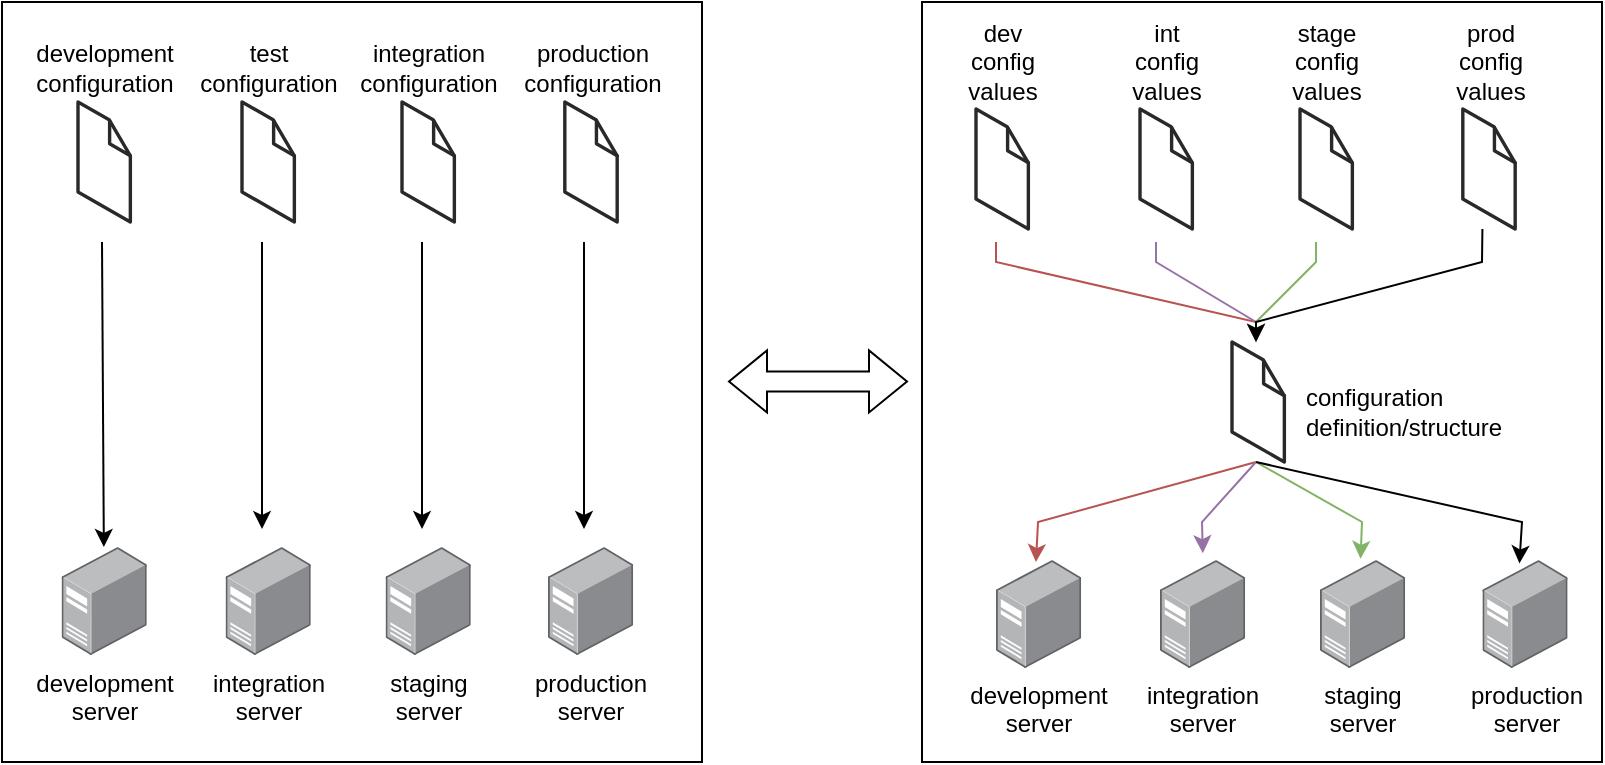 <mxfile version="25.0.2" pages="2">
  <diagram name="Tofu environment challenges" id="cuvCBNSIVO5x0neWIZzn">
    <mxGraphModel dx="1035" dy="756" grid="1" gridSize="10" guides="1" tooltips="1" connect="1" arrows="1" fold="1" page="1" pageScale="1" pageWidth="827" pageHeight="1169" math="0" shadow="0">
      <root>
        <mxCell id="0" />
        <mxCell id="1" parent="0" />
        <mxCell id="5pwpHiO2dpwCaAwtCeID-34" value="" style="rounded=0;whiteSpace=wrap;html=1;fillColor=none;" parent="1" vertex="1">
          <mxGeometry x="510" y="30" width="340" height="380" as="geometry" />
        </mxCell>
        <mxCell id="AZzk-wuk6sMlwUzYf-Ho-27" value="" style="group" parent="1" vertex="1" connectable="0">
          <mxGeometry x="50" y="83.5" width="100" height="273" as="geometry" />
        </mxCell>
        <mxCell id="AZzk-wuk6sMlwUzYf-Ho-8" value="development&lt;br&gt;server" style="image;points=[];aspect=fixed;html=1;align=center;shadow=0;dashed=0;image=img/lib/allied_telesis/computer_and_terminals/Server_Desktop.svg;" parent="AZzk-wuk6sMlwUzYf-Ho-27" vertex="1">
          <mxGeometry x="29.79" y="219" width="42.6" height="54" as="geometry" />
        </mxCell>
        <mxCell id="AZzk-wuk6sMlwUzYf-Ho-28" value="" style="group" parent="1" vertex="1" connectable="0">
          <mxGeometry x="323" y="123.5" width="42.6" height="233" as="geometry" />
        </mxCell>
        <mxCell id="AZzk-wuk6sMlwUzYf-Ho-26" value="" style="group" parent="AZzk-wuk6sMlwUzYf-Ho-28" vertex="1" connectable="0">
          <mxGeometry x="-273" y="-83.5" width="100" height="110" as="geometry" />
        </mxCell>
        <mxCell id="AZzk-wuk6sMlwUzYf-Ho-2" value="development&lt;br&gt;configuration" style="verticalLabelPosition=top;html=1;verticalAlign=bottom;strokeWidth=1;align=center;outlineConnect=0;dashed=0;outlineConnect=0;shape=mxgraph.aws3d.file;aspect=fixed;strokeColor=#292929;labelPosition=center;" parent="AZzk-wuk6sMlwUzYf-Ho-26" vertex="1">
          <mxGeometry x="38" y="40" width="26.18" height="60" as="geometry" />
        </mxCell>
        <mxCell id="AZzk-wuk6sMlwUzYf-Ho-15" value="" style="group" parent="AZzk-wuk6sMlwUzYf-Ho-26" vertex="1" connectable="0">
          <mxGeometry width="100" height="110" as="geometry" />
        </mxCell>
        <mxCell id="AZzk-wuk6sMlwUzYf-Ho-14" value="" style="rounded=1;whiteSpace=wrap;html=1;fontColor=default;fillColor=none;strokeColor=none;" parent="AZzk-wuk6sMlwUzYf-Ho-15" vertex="1">
          <mxGeometry width="100" height="110" as="geometry" />
        </mxCell>
        <mxCell id="AZzk-wuk6sMlwUzYf-Ho-16" value="" style="group" parent="AZzk-wuk6sMlwUzYf-Ho-28" vertex="1" connectable="0">
          <mxGeometry x="-193" y="-83.5" width="100" height="110" as="geometry" />
        </mxCell>
        <mxCell id="AZzk-wuk6sMlwUzYf-Ho-18" value="" style="rounded=1;whiteSpace=wrap;html=1;fontColor=default;fillColor=none;strokeColor=none;" parent="AZzk-wuk6sMlwUzYf-Ho-16" vertex="1">
          <mxGeometry width="100" height="110" as="geometry" />
        </mxCell>
        <mxCell id="AZzk-wuk6sMlwUzYf-Ho-22" value="" style="group" parent="AZzk-wuk6sMlwUzYf-Ho-28" vertex="1" connectable="0">
          <mxGeometry x="-113" y="-83.5" width="100" height="110" as="geometry" />
        </mxCell>
        <mxCell id="AZzk-wuk6sMlwUzYf-Ho-24" value="" style="rounded=1;whiteSpace=wrap;html=1;fontColor=default;fillColor=none;strokeColor=none;" parent="AZzk-wuk6sMlwUzYf-Ho-22" vertex="1">
          <mxGeometry width="100" height="110" as="geometry" />
        </mxCell>
        <mxCell id="AZzk-wuk6sMlwUzYf-Ho-25" value="" style="endArrow=classic;html=1;rounded=0;" parent="AZzk-wuk6sMlwUzYf-Ho-28" edge="1">
          <mxGeometry width="50" height="50" relative="1" as="geometry">
            <mxPoint x="18" y="26.5" as="sourcePoint" />
            <mxPoint x="18" y="170" as="targetPoint" />
          </mxGeometry>
        </mxCell>
        <mxCell id="AZzk-wuk6sMlwUzYf-Ho-11" value="production&lt;br&gt;server" style="image;points=[];aspect=fixed;html=1;align=center;shadow=0;dashed=0;image=img/lib/allied_telesis/computer_and_terminals/Server_Desktop.svg;" parent="AZzk-wuk6sMlwUzYf-Ho-28" vertex="1">
          <mxGeometry y="179" width="42.6" height="54" as="geometry" />
        </mxCell>
        <mxCell id="AZzk-wuk6sMlwUzYf-Ho-7" value="production&lt;br&gt;configuration" style="verticalLabelPosition=top;html=1;verticalAlign=bottom;strokeWidth=1;align=center;outlineConnect=0;dashed=0;outlineConnect=0;shape=mxgraph.aws3d.file;aspect=fixed;strokeColor=#292929;labelPosition=center;" parent="AZzk-wuk6sMlwUzYf-Ho-28" vertex="1">
          <mxGeometry x="8.41" y="-43.5" width="26.18" height="60" as="geometry" />
        </mxCell>
        <mxCell id="AZzk-wuk6sMlwUzYf-Ho-4" value="integration&lt;br&gt;configuration" style="verticalLabelPosition=top;html=1;verticalAlign=bottom;strokeWidth=1;align=center;outlineConnect=0;dashed=0;outlineConnect=0;shape=mxgraph.aws3d.file;aspect=fixed;strokeColor=#292929;labelPosition=center;" parent="AZzk-wuk6sMlwUzYf-Ho-28" vertex="1">
          <mxGeometry x="-73" y="-43.5" width="26.18" height="60" as="geometry" />
        </mxCell>
        <mxCell id="AZzk-wuk6sMlwUzYf-Ho-3" value="test&lt;br&gt;configuration" style="verticalLabelPosition=top;html=1;verticalAlign=bottom;strokeWidth=1;align=center;outlineConnect=0;dashed=0;outlineConnect=0;shape=mxgraph.aws3d.file;aspect=fixed;strokeColor=#292929;labelPosition=center;" parent="AZzk-wuk6sMlwUzYf-Ho-28" vertex="1">
          <mxGeometry x="-153" y="-43.5" width="26.18" height="60" as="geometry" />
        </mxCell>
        <mxCell id="AZzk-wuk6sMlwUzYf-Ho-29" value="" style="group" parent="1" vertex="1" connectable="0">
          <mxGeometry x="210" y="83.5" width="190" height="316.5" as="geometry" />
        </mxCell>
        <mxCell id="AZzk-wuk6sMlwUzYf-Ho-23" value="" style="endArrow=classic;html=1;rounded=0;exitX=0.5;exitY=1;exitDx=0;exitDy=0;" parent="AZzk-wuk6sMlwUzYf-Ho-29" source="AZzk-wuk6sMlwUzYf-Ho-24" edge="1">
          <mxGeometry width="50" height="50" relative="1" as="geometry">
            <mxPoint x="268" y="550" as="sourcePoint" />
            <mxPoint x="50" y="210" as="targetPoint" />
          </mxGeometry>
        </mxCell>
        <mxCell id="AZzk-wuk6sMlwUzYf-Ho-10" value="staging&lt;br&gt;server" style="image;points=[];aspect=fixed;html=1;align=center;shadow=0;dashed=0;image=img/lib/allied_telesis/computer_and_terminals/Server_Desktop.svg;" parent="AZzk-wuk6sMlwUzYf-Ho-29" vertex="1">
          <mxGeometry x="31.79" y="219" width="42.6" height="54" as="geometry" />
        </mxCell>
        <mxCell id="AZzk-wuk6sMlwUzYf-Ho-30" value="" style="group" parent="1" vertex="1" connectable="0">
          <mxGeometry x="130" y="83.5" width="100" height="273" as="geometry" />
        </mxCell>
        <mxCell id="AZzk-wuk6sMlwUzYf-Ho-17" value="" style="endArrow=classic;html=1;rounded=0;exitX=0.5;exitY=1;exitDx=0;exitDy=0;" parent="AZzk-wuk6sMlwUzYf-Ho-30" source="AZzk-wuk6sMlwUzYf-Ho-18" edge="1">
          <mxGeometry width="50" height="50" relative="1" as="geometry">
            <mxPoint x="268" y="550" as="sourcePoint" />
            <mxPoint x="50" y="210" as="targetPoint" />
          </mxGeometry>
        </mxCell>
        <mxCell id="AZzk-wuk6sMlwUzYf-Ho-9" value="integration&lt;br&gt;server" style="image;points=[];aspect=fixed;html=1;align=center;shadow=0;dashed=0;image=img/lib/allied_telesis/computer_and_terminals/Server_Desktop.svg;" parent="AZzk-wuk6sMlwUzYf-Ho-30" vertex="1">
          <mxGeometry x="31.79" y="219" width="42.6" height="54" as="geometry" />
        </mxCell>
        <mxCell id="AZzk-wuk6sMlwUzYf-Ho-31" value="" style="shape=flexArrow;endArrow=classic;startArrow=classic;html=1;rounded=0;" parent="1" edge="1">
          <mxGeometry width="100" height="100" relative="1" as="geometry">
            <mxPoint x="413" y="219.71" as="sourcePoint" />
            <mxPoint x="503" y="219.71" as="targetPoint" />
          </mxGeometry>
        </mxCell>
        <mxCell id="5pwpHiO2dpwCaAwtCeID-1" value="development&lt;br&gt;server" style="image;points=[];aspect=fixed;html=1;align=center;shadow=0;dashed=0;image=img/lib/allied_telesis/computer_and_terminals/Server_Desktop.svg;" parent="1" vertex="1">
          <mxGeometry x="547" y="309" width="42.6" height="54" as="geometry" />
        </mxCell>
        <mxCell id="5pwpHiO2dpwCaAwtCeID-2" value="production&lt;br&gt;server" style="image;points=[];aspect=fixed;html=1;align=center;shadow=0;dashed=0;image=img/lib/allied_telesis/computer_and_terminals/Server_Desktop.svg;" parent="1" vertex="1">
          <mxGeometry x="790.21" y="309" width="42.6" height="54" as="geometry" />
        </mxCell>
        <mxCell id="5pwpHiO2dpwCaAwtCeID-3" value="staging&lt;br&gt;server" style="image;points=[];aspect=fixed;html=1;align=center;shadow=0;dashed=0;image=img/lib/allied_telesis/computer_and_terminals/Server_Desktop.svg;" parent="1" vertex="1">
          <mxGeometry x="709" y="309" width="42.6" height="54" as="geometry" />
        </mxCell>
        <mxCell id="5pwpHiO2dpwCaAwtCeID-4" value="integration&lt;br&gt;server" style="image;points=[];aspect=fixed;html=1;align=center;shadow=0;dashed=0;image=img/lib/allied_telesis/computer_and_terminals/Server_Desktop.svg;" parent="1" vertex="1">
          <mxGeometry x="629" y="309" width="42.6" height="54" as="geometry" />
        </mxCell>
        <mxCell id="5pwpHiO2dpwCaAwtCeID-11" value="prod&lt;br&gt;config&lt;br&gt;values" style="verticalLabelPosition=top;html=1;verticalAlign=bottom;strokeWidth=1;align=center;outlineConnect=0;dashed=0;outlineConnect=0;shape=mxgraph.aws3d.file;aspect=fixed;strokeColor=#292929;labelPosition=center;" parent="1" vertex="1">
          <mxGeometry x="780.41" y="83.5" width="26.18" height="60" as="geometry" />
        </mxCell>
        <mxCell id="5pwpHiO2dpwCaAwtCeID-12" value="stage&lt;br&gt;config&lt;br&gt;values" style="verticalLabelPosition=top;html=1;verticalAlign=bottom;strokeWidth=1;align=center;outlineConnect=0;dashed=0;outlineConnect=0;shape=mxgraph.aws3d.file;aspect=fixed;strokeColor=#292929;labelPosition=center;" parent="1" vertex="1">
          <mxGeometry x="699" y="83.5" width="26.18" height="60" as="geometry" />
        </mxCell>
        <mxCell id="5pwpHiO2dpwCaAwtCeID-15" value="int&lt;br&gt;config&lt;br&gt;values" style="verticalLabelPosition=top;html=1;verticalAlign=bottom;strokeWidth=1;align=center;outlineConnect=0;dashed=0;outlineConnect=0;shape=mxgraph.aws3d.file;aspect=fixed;strokeColor=#292929;labelPosition=center;" parent="1" vertex="1">
          <mxGeometry x="619" y="83.5" width="26.18" height="60" as="geometry" />
        </mxCell>
        <mxCell id="5pwpHiO2dpwCaAwtCeID-7" value="dev&lt;br&gt;config&lt;br&gt;values" style="verticalLabelPosition=top;html=1;verticalAlign=bottom;strokeWidth=1;align=center;outlineConnect=0;dashed=0;outlineConnect=0;shape=mxgraph.aws3d.file;aspect=fixed;strokeColor=#292929;labelPosition=center;" parent="1" vertex="1">
          <mxGeometry x="537" y="83.5" width="26.18" height="60" as="geometry" />
        </mxCell>
        <mxCell id="AZzk-wuk6sMlwUzYf-Ho-13" value="" style="endArrow=classic;html=1;rounded=0;exitX=0.5;exitY=1;exitDx=0;exitDy=0;" parent="1" source="AZzk-wuk6sMlwUzYf-Ho-14" target="AZzk-wuk6sMlwUzYf-Ho-8" edge="1">
          <mxGeometry width="50" height="50" relative="1" as="geometry">
            <mxPoint x="318" y="590" as="sourcePoint" />
            <mxPoint x="100" y="250" as="targetPoint" />
          </mxGeometry>
        </mxCell>
        <mxCell id="5pwpHiO2dpwCaAwtCeID-23" value="" style="group" parent="1" vertex="1" connectable="0">
          <mxGeometry x="665" y="200" width="95.3" height="60" as="geometry" />
        </mxCell>
        <mxCell id="AZzk-wuk6sMlwUzYf-Ho-33" value="" style="verticalLabelPosition=middle;html=1;verticalAlign=middle;strokeWidth=1;align=left;outlineConnect=0;dashed=0;outlineConnect=0;shape=mxgraph.aws3d.file;aspect=fixed;strokeColor=#292929;labelPosition=right;container=0;" parent="5pwpHiO2dpwCaAwtCeID-23" vertex="1">
          <mxGeometry width="26.18" height="60" as="geometry" />
        </mxCell>
        <mxCell id="5pwpHiO2dpwCaAwtCeID-20" value="&lt;span style=&quot;text-wrap-mode: nowrap;&quot;&gt;configuration&lt;/span&gt;&lt;br style=&quot;text-wrap-mode: nowrap;&quot;&gt;&lt;span style=&quot;text-wrap-mode: nowrap;&quot;&gt;definition/structure&lt;/span&gt;" style="text;html=1;align=left;verticalAlign=middle;whiteSpace=wrap;rounded=0;" parent="5pwpHiO2dpwCaAwtCeID-23" vertex="1">
          <mxGeometry x="35.3" y="20" width="60" height="30" as="geometry" />
        </mxCell>
        <mxCell id="5pwpHiO2dpwCaAwtCeID-26" value="" style="endArrow=classic;html=1;rounded=0;fillColor=#f8cecc;strokeColor=#b85450;" parent="1" edge="1">
          <mxGeometry width="50" height="50" relative="1" as="geometry">
            <mxPoint x="547" y="150" as="sourcePoint" />
            <mxPoint x="677" y="200" as="targetPoint" />
            <Array as="points">
              <mxPoint x="547" y="160" />
              <mxPoint x="677" y="190" />
            </Array>
          </mxGeometry>
        </mxCell>
        <mxCell id="5pwpHiO2dpwCaAwtCeID-27" value="" style="endArrow=classic;html=1;rounded=0;fillColor=#e1d5e7;strokeColor=#9673a6;" parent="1" edge="1">
          <mxGeometry width="50" height="50" relative="1" as="geometry">
            <mxPoint x="627" y="150" as="sourcePoint" />
            <mxPoint x="677" y="200" as="targetPoint" />
            <Array as="points">
              <mxPoint x="627" y="160" />
              <mxPoint x="677" y="190" />
            </Array>
          </mxGeometry>
        </mxCell>
        <mxCell id="5pwpHiO2dpwCaAwtCeID-28" value="" style="endArrow=classic;html=1;rounded=0;fillColor=#d5e8d4;strokeColor=#82b366;" parent="1" edge="1">
          <mxGeometry width="50" height="50" relative="1" as="geometry">
            <mxPoint x="707" y="150" as="sourcePoint" />
            <mxPoint x="677" y="200" as="targetPoint" />
            <Array as="points">
              <mxPoint x="707" y="160" />
              <mxPoint x="677" y="190" />
            </Array>
          </mxGeometry>
        </mxCell>
        <mxCell id="5pwpHiO2dpwCaAwtCeID-29" value="" style="endArrow=classic;html=1;rounded=0;" parent="1" edge="1">
          <mxGeometry width="50" height="50" relative="1" as="geometry">
            <mxPoint x="790.21" y="143.5" as="sourcePoint" />
            <mxPoint x="677" y="200" as="targetPoint" />
            <Array as="points">
              <mxPoint x="790" y="160" />
              <mxPoint x="677" y="190" />
            </Array>
          </mxGeometry>
        </mxCell>
        <mxCell id="5pwpHiO2dpwCaAwtCeID-30" value="" style="endArrow=classic;html=1;rounded=0;entryX=0.469;entryY=0.019;entryDx=0;entryDy=0;entryPerimeter=0;fillColor=#f8cecc;strokeColor=#b85450;" parent="1" target="5pwpHiO2dpwCaAwtCeID-1" edge="1">
          <mxGeometry width="50" height="50" relative="1" as="geometry">
            <mxPoint x="677" y="260" as="sourcePoint" />
            <mxPoint x="687" y="280" as="targetPoint" />
            <Array as="points">
              <mxPoint x="568" y="290" />
            </Array>
          </mxGeometry>
        </mxCell>
        <mxCell id="5pwpHiO2dpwCaAwtCeID-31" value="" style="endArrow=classic;html=1;rounded=0;entryX=0.503;entryY=-0.063;entryDx=0;entryDy=0;entryPerimeter=0;fillColor=#e1d5e7;strokeColor=#9673a6;" parent="1" target="5pwpHiO2dpwCaAwtCeID-4" edge="1">
          <mxGeometry width="50" height="50" relative="1" as="geometry">
            <mxPoint x="677" y="260" as="sourcePoint" />
            <mxPoint x="725.18" y="320" as="targetPoint" />
            <Array as="points">
              <mxPoint x="650" y="290" />
            </Array>
          </mxGeometry>
        </mxCell>
        <mxCell id="5pwpHiO2dpwCaAwtCeID-32" value="" style="endArrow=classic;html=1;rounded=0;entryX=0.476;entryY=-0.011;entryDx=0;entryDy=0;entryPerimeter=0;fillColor=#d5e8d4;strokeColor=#82b366;" parent="1" target="5pwpHiO2dpwCaAwtCeID-3" edge="1">
          <mxGeometry width="50" height="50" relative="1" as="geometry">
            <mxPoint x="677" y="260" as="sourcePoint" />
            <mxPoint x="677" y="316" as="targetPoint" />
            <Array as="points">
              <mxPoint x="730" y="290" />
            </Array>
          </mxGeometry>
        </mxCell>
        <mxCell id="5pwpHiO2dpwCaAwtCeID-33" value="" style="endArrow=classic;html=1;rounded=0;entryX=0.434;entryY=0.032;entryDx=0;entryDy=0;entryPerimeter=0;" parent="1" target="5pwpHiO2dpwCaAwtCeID-2" edge="1">
          <mxGeometry width="50" height="50" relative="1" as="geometry">
            <mxPoint x="677" y="260" as="sourcePoint" />
            <mxPoint x="829" y="318" as="targetPoint" />
            <Array as="points">
              <mxPoint x="810" y="290" />
            </Array>
          </mxGeometry>
        </mxCell>
        <mxCell id="5pwpHiO2dpwCaAwtCeID-35" value="" style="rounded=0;whiteSpace=wrap;html=1;fillColor=none;" parent="1" vertex="1">
          <mxGeometry x="50" y="30" width="350" height="380" as="geometry" />
        </mxCell>
      </root>
    </mxGraphModel>
  </diagram>
  <diagram id="fJmJ62gxe9bH8uVKlpfr" name="Seite-2">
    <mxGraphModel grid="1" page="1" gridSize="10" guides="1" tooltips="1" connect="1" arrows="1" fold="1" pageScale="1" pageWidth="827" pageHeight="1169" math="0" shadow="0">
      <root>
        <mxCell id="0" />
        <mxCell id="1" parent="0" />
      </root>
    </mxGraphModel>
  </diagram>
</mxfile>
